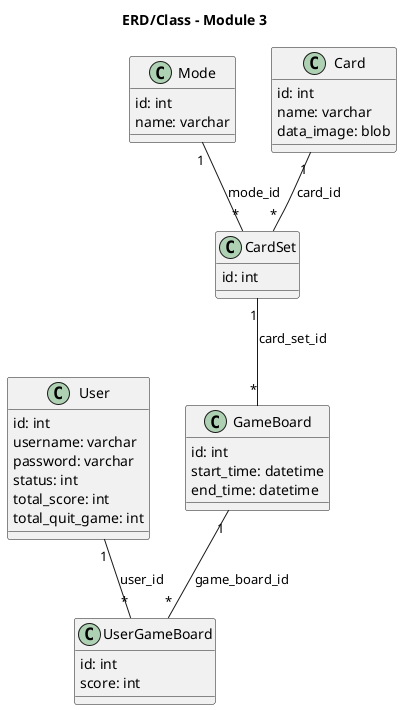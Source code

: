 @startuml
title ERD/Class – Module 3

class User {
  id: int
  username: varchar
  password: varchar
  status: int
  total_score: int
  total_quit_game: int
}

class Mode {
  id: int
  name: varchar
}

class Card {
  id: int
  name: varchar
  data_image: blob
}

class CardSet {
  id: int
}

class GameBoard {
  id: int
  start_time: datetime
  end_time: datetime
}

class UserGameBoard {
  id: int
  score: int
}

Mode "1" -- "*" CardSet : mode_id
Card "1" -- "*" CardSet : card_id
CardSet "1" -- "*" GameBoard : card_set_id
GameBoard "1" -- "*" UserGameBoard : game_board_id
User "1" -- "*" UserGameBoard : user_id

@enduml

